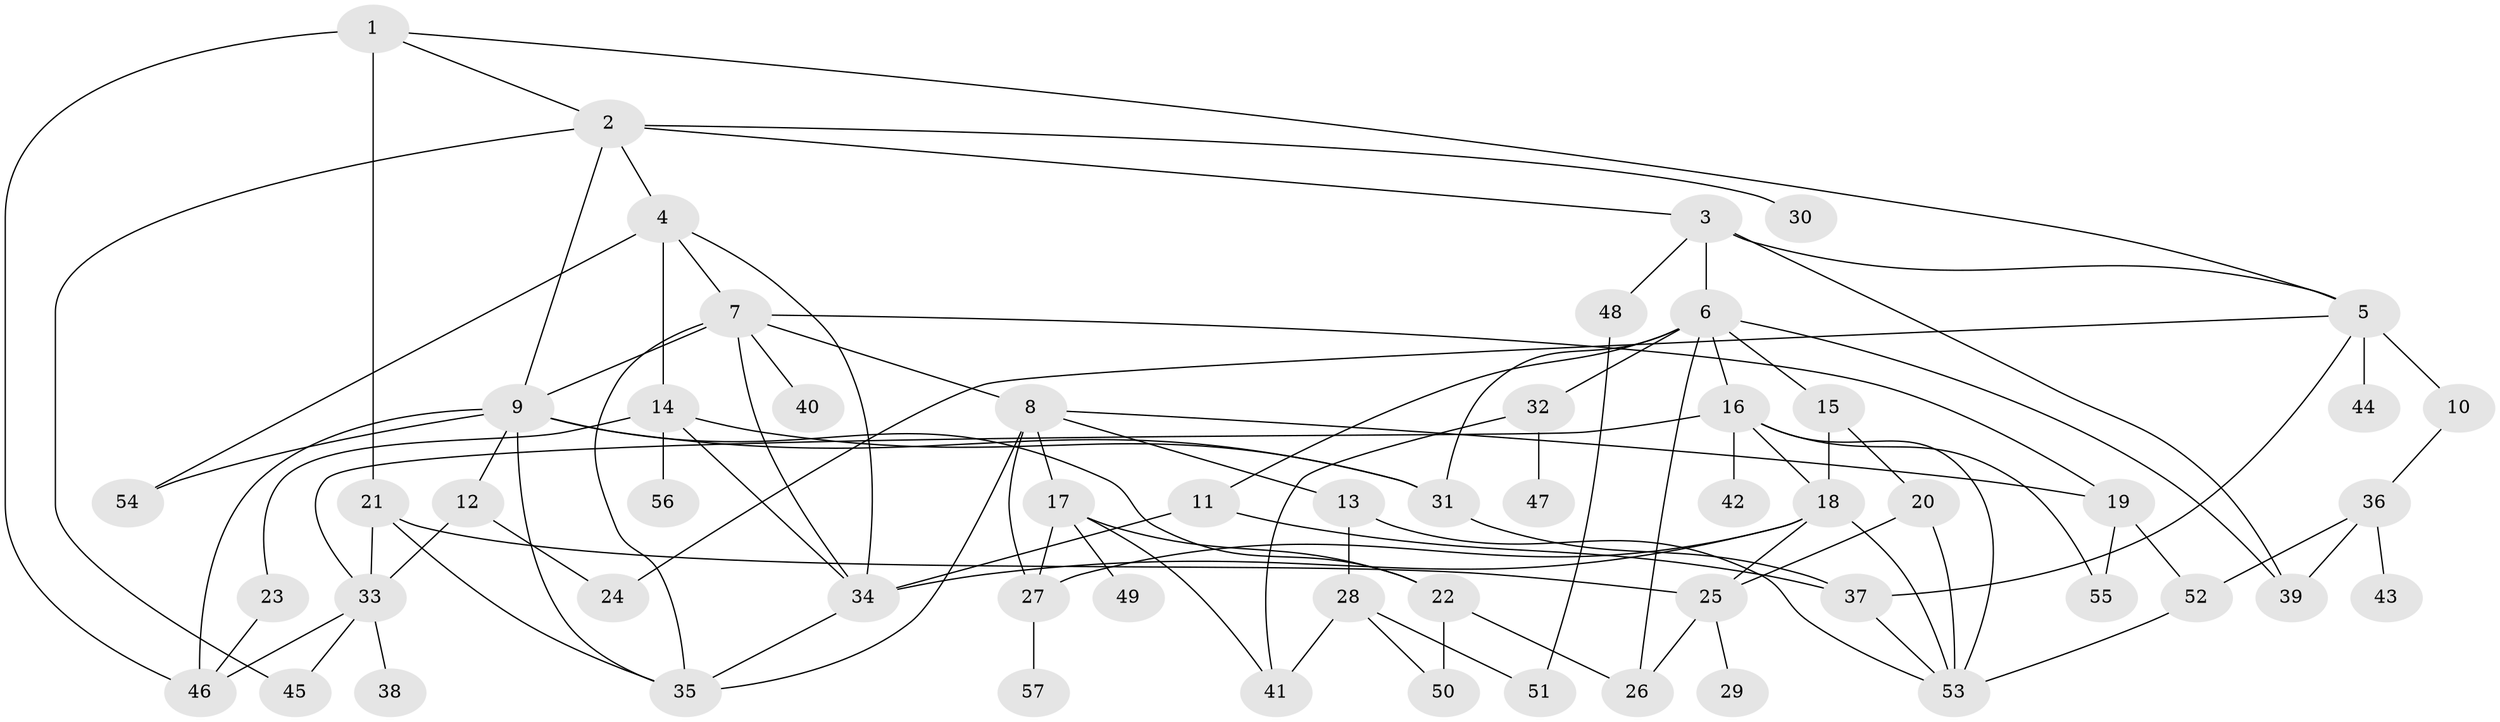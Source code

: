 // original degree distribution, {6: 0.09649122807017543, 4: 0.13157894736842105, 8: 0.008771929824561403, 7: 0.017543859649122806, 2: 0.2543859649122807, 3: 0.18421052631578946, 5: 0.043859649122807015, 1: 0.2631578947368421}
// Generated by graph-tools (version 1.1) at 2025/34/03/09/25 02:34:30]
// undirected, 57 vertices, 100 edges
graph export_dot {
graph [start="1"]
  node [color=gray90,style=filled];
  1;
  2;
  3;
  4;
  5;
  6;
  7;
  8;
  9;
  10;
  11;
  12;
  13;
  14;
  15;
  16;
  17;
  18;
  19;
  20;
  21;
  22;
  23;
  24;
  25;
  26;
  27;
  28;
  29;
  30;
  31;
  32;
  33;
  34;
  35;
  36;
  37;
  38;
  39;
  40;
  41;
  42;
  43;
  44;
  45;
  46;
  47;
  48;
  49;
  50;
  51;
  52;
  53;
  54;
  55;
  56;
  57;
  1 -- 2 [weight=1.0];
  1 -- 5 [weight=1.0];
  1 -- 21 [weight=2.0];
  1 -- 46 [weight=1.0];
  2 -- 3 [weight=1.0];
  2 -- 4 [weight=1.0];
  2 -- 9 [weight=1.0];
  2 -- 30 [weight=1.0];
  2 -- 45 [weight=1.0];
  3 -- 5 [weight=1.0];
  3 -- 6 [weight=1.0];
  3 -- 39 [weight=2.0];
  3 -- 48 [weight=1.0];
  4 -- 7 [weight=1.0];
  4 -- 14 [weight=1.0];
  4 -- 34 [weight=1.0];
  4 -- 54 [weight=1.0];
  5 -- 10 [weight=1.0];
  5 -- 24 [weight=1.0];
  5 -- 37 [weight=1.0];
  5 -- 44 [weight=1.0];
  6 -- 11 [weight=1.0];
  6 -- 15 [weight=1.0];
  6 -- 16 [weight=1.0];
  6 -- 26 [weight=1.0];
  6 -- 31 [weight=1.0];
  6 -- 32 [weight=1.0];
  6 -- 39 [weight=1.0];
  7 -- 8 [weight=1.0];
  7 -- 9 [weight=1.0];
  7 -- 19 [weight=1.0];
  7 -- 34 [weight=1.0];
  7 -- 35 [weight=1.0];
  7 -- 40 [weight=1.0];
  8 -- 13 [weight=1.0];
  8 -- 17 [weight=1.0];
  8 -- 19 [weight=1.0];
  8 -- 27 [weight=1.0];
  8 -- 35 [weight=1.0];
  9 -- 12 [weight=1.0];
  9 -- 22 [weight=1.0];
  9 -- 31 [weight=1.0];
  9 -- 35 [weight=1.0];
  9 -- 46 [weight=1.0];
  9 -- 54 [weight=1.0];
  10 -- 36 [weight=1.0];
  11 -- 34 [weight=3.0];
  11 -- 37 [weight=1.0];
  12 -- 24 [weight=1.0];
  12 -- 33 [weight=1.0];
  13 -- 28 [weight=1.0];
  13 -- 53 [weight=1.0];
  14 -- 23 [weight=1.0];
  14 -- 31 [weight=1.0];
  14 -- 34 [weight=1.0];
  14 -- 56 [weight=1.0];
  15 -- 18 [weight=1.0];
  15 -- 20 [weight=1.0];
  16 -- 18 [weight=1.0];
  16 -- 33 [weight=1.0];
  16 -- 42 [weight=1.0];
  16 -- 53 [weight=1.0];
  16 -- 55 [weight=1.0];
  17 -- 22 [weight=1.0];
  17 -- 27 [weight=1.0];
  17 -- 41 [weight=1.0];
  17 -- 49 [weight=1.0];
  18 -- 25 [weight=2.0];
  18 -- 27 [weight=1.0];
  18 -- 34 [weight=1.0];
  18 -- 53 [weight=1.0];
  19 -- 52 [weight=1.0];
  19 -- 55 [weight=2.0];
  20 -- 25 [weight=1.0];
  20 -- 53 [weight=1.0];
  21 -- 25 [weight=1.0];
  21 -- 33 [weight=1.0];
  21 -- 35 [weight=1.0];
  22 -- 26 [weight=1.0];
  22 -- 50 [weight=2.0];
  23 -- 46 [weight=1.0];
  25 -- 26 [weight=1.0];
  25 -- 29 [weight=1.0];
  27 -- 57 [weight=1.0];
  28 -- 41 [weight=1.0];
  28 -- 50 [weight=1.0];
  28 -- 51 [weight=1.0];
  31 -- 37 [weight=1.0];
  32 -- 41 [weight=1.0];
  32 -- 47 [weight=1.0];
  33 -- 38 [weight=1.0];
  33 -- 45 [weight=1.0];
  33 -- 46 [weight=1.0];
  34 -- 35 [weight=1.0];
  36 -- 39 [weight=1.0];
  36 -- 43 [weight=1.0];
  36 -- 52 [weight=1.0];
  37 -- 53 [weight=1.0];
  48 -- 51 [weight=1.0];
  52 -- 53 [weight=1.0];
}

